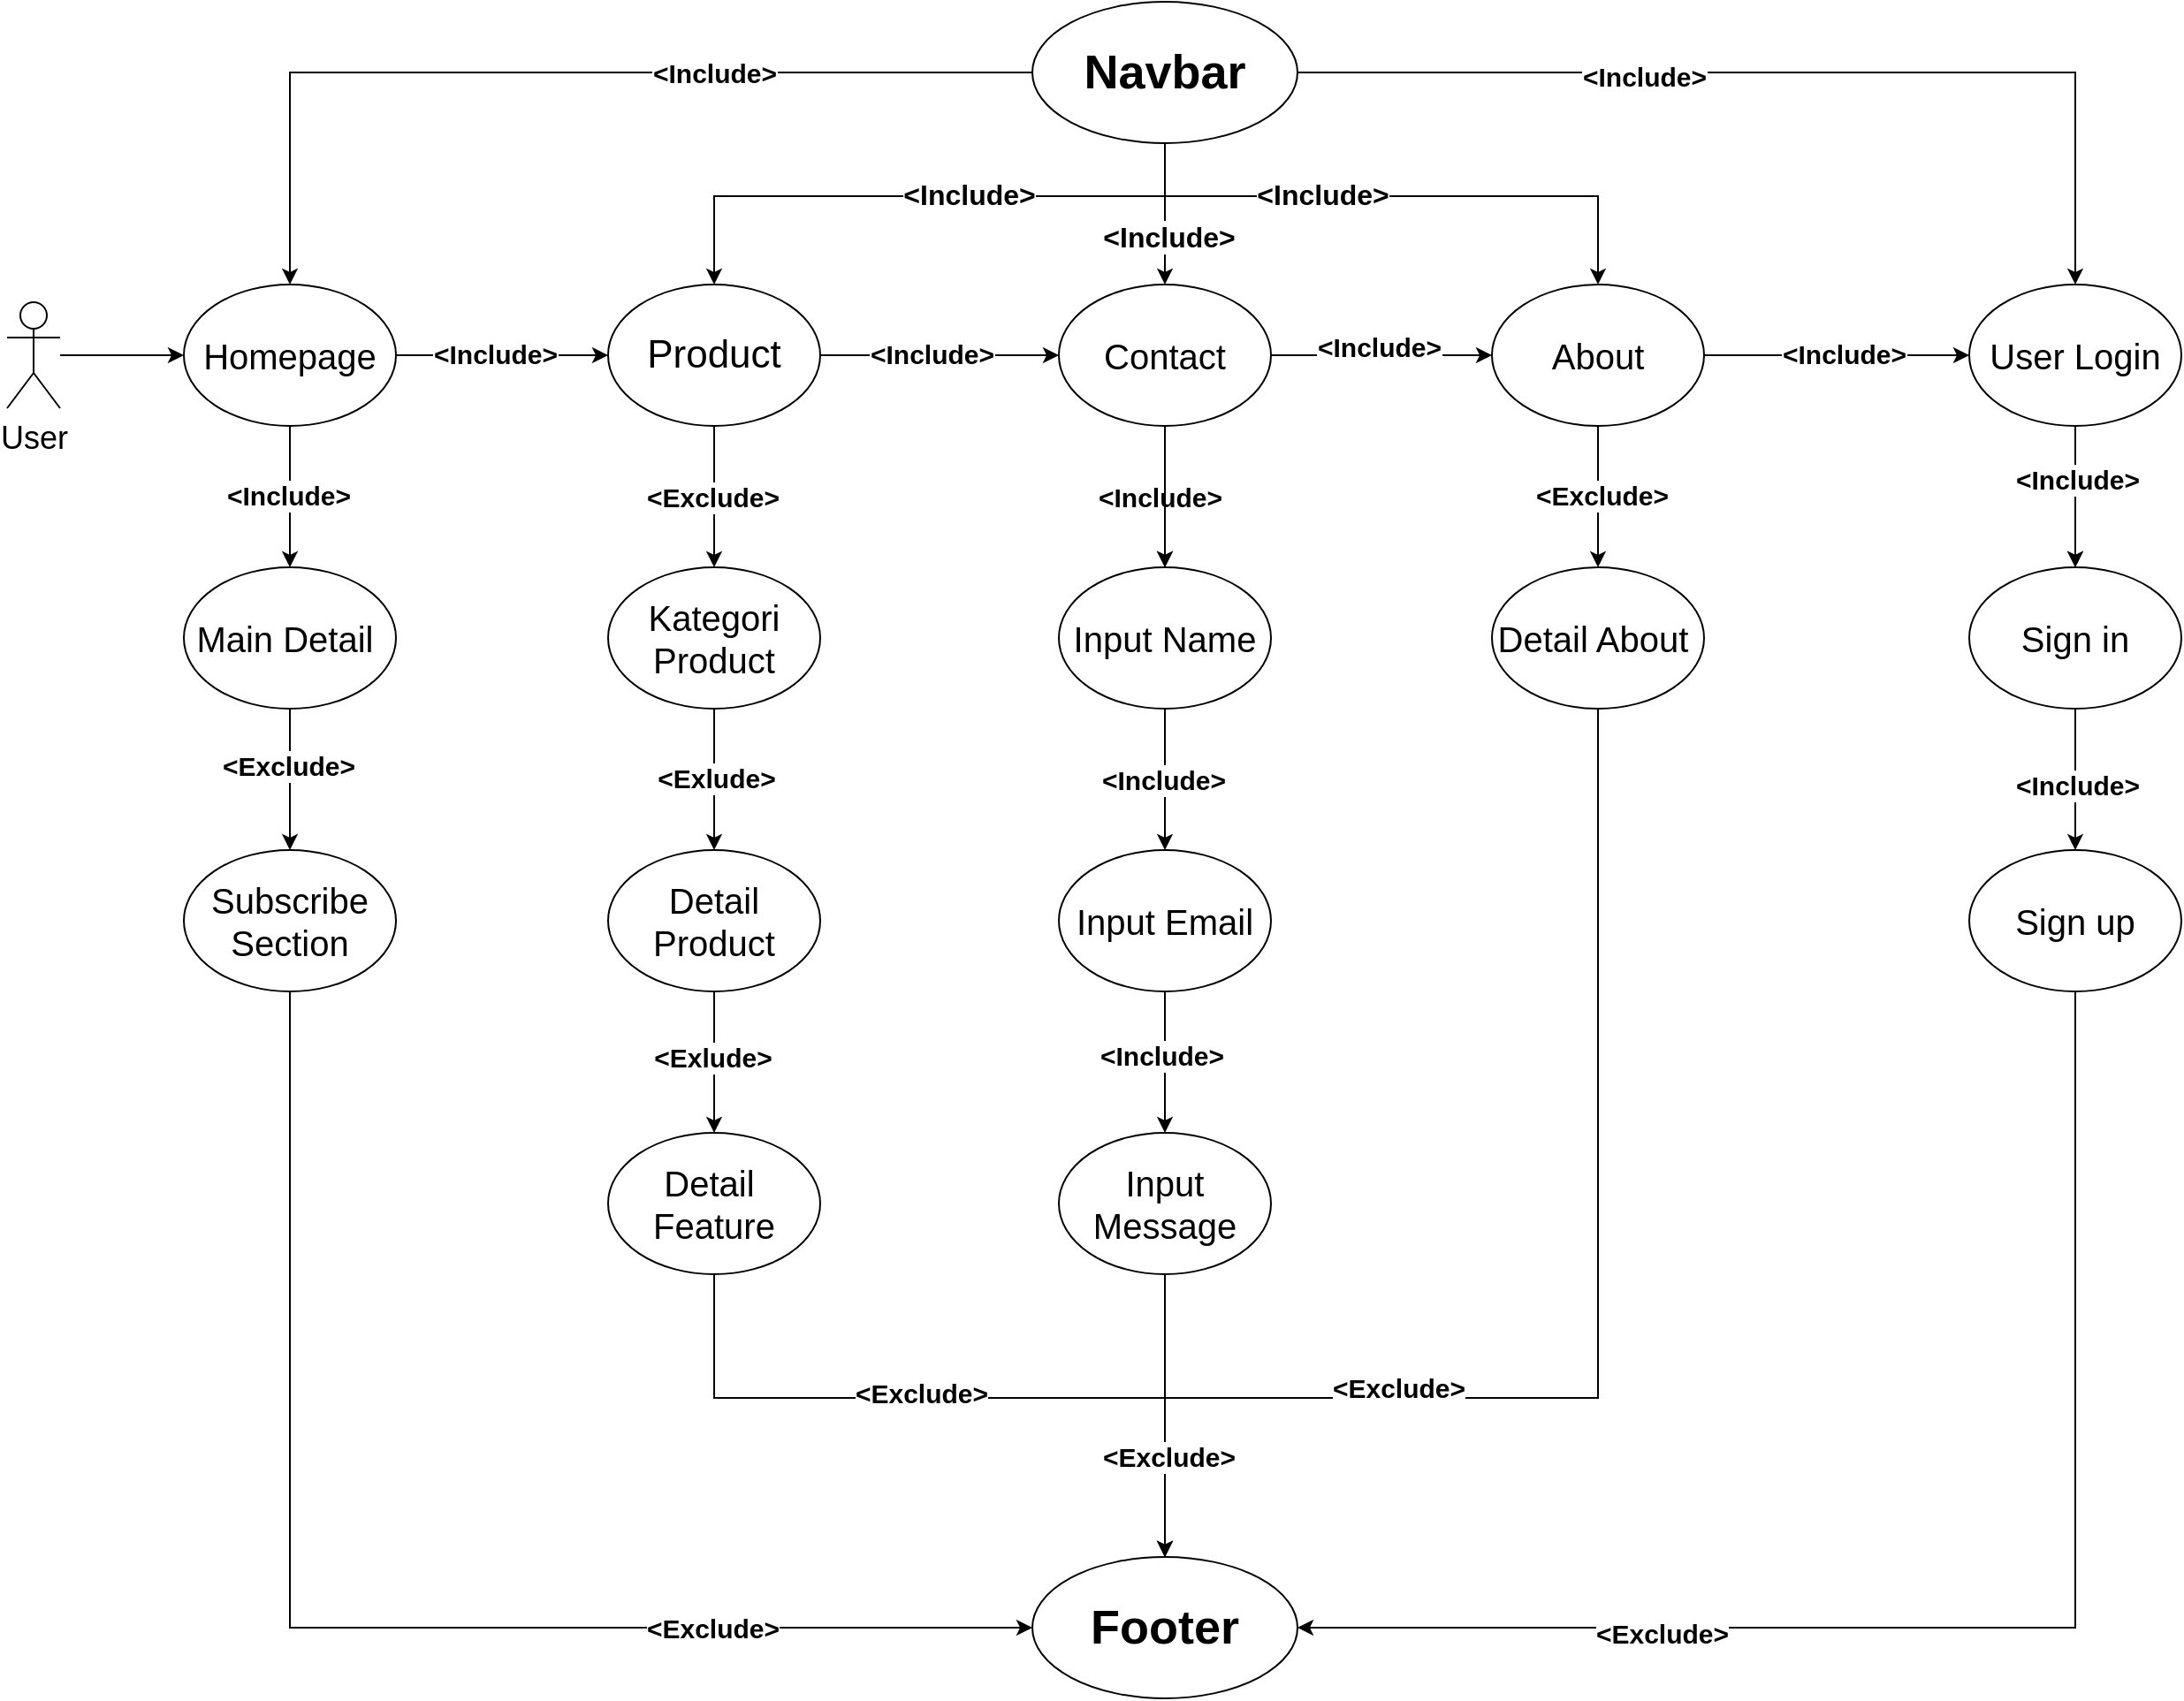 <mxfile version="24.7.8">
  <diagram name="Page-1" id="X-4c2eXo2sJgFwLeACjw">
    <mxGraphModel grid="1" page="1" gridSize="10" guides="1" tooltips="1" connect="1" arrows="1" fold="1" pageScale="1" pageWidth="850" pageHeight="1100" math="0" shadow="0">
      <root>
        <mxCell id="0" />
        <mxCell id="1" parent="0" />
        <mxCell id="jwciJcvfcXu_lwk04Na5-18" style="edgeStyle=orthogonalEdgeStyle;rounded=0;orthogonalLoop=1;jettySize=auto;html=1;" edge="1" parent="1" source="jwciJcvfcXu_lwk04Na5-15" target="jwciJcvfcXu_lwk04Na5-9">
          <mxGeometry relative="1" as="geometry" />
        </mxCell>
        <mxCell id="jwciJcvfcXu_lwk04Na5-19" style="edgeStyle=orthogonalEdgeStyle;rounded=0;orthogonalLoop=1;jettySize=auto;html=1;" edge="1" parent="1" source="jwciJcvfcXu_lwk04Na5-15" target="jwciJcvfcXu_lwk04Na5-11">
          <mxGeometry relative="1" as="geometry">
            <Array as="points">
              <mxPoint x="685" y="160" />
              <mxPoint x="930" y="160" />
            </Array>
          </mxGeometry>
        </mxCell>
        <mxCell id="jwciJcvfcXu_lwk04Na5-6" value="" style="edgeStyle=orthogonalEdgeStyle;rounded=0;orthogonalLoop=1;jettySize=auto;html=1;" edge="1" parent="1" source="jwciJcvfcXu_lwk04Na5-1" target="jwciJcvfcXu_lwk04Na5-5">
          <mxGeometry relative="1" as="geometry" />
        </mxCell>
        <mxCell id="jwciJcvfcXu_lwk04Na5-1" value="&lt;font style=&quot;font-size: 18px;&quot;&gt;User&lt;/font&gt;" style="shape=umlActor;verticalLabelPosition=bottom;verticalAlign=top;html=1;outlineConnect=0;" vertex="1" parent="1">
          <mxGeometry x="30" y="220" width="30" height="60" as="geometry" />
        </mxCell>
        <mxCell id="jwciJcvfcXu_lwk04Na5-8" value="" style="edgeStyle=orthogonalEdgeStyle;rounded=0;orthogonalLoop=1;jettySize=auto;html=1;" edge="1" parent="1" source="jwciJcvfcXu_lwk04Na5-5" target="jwciJcvfcXu_lwk04Na5-7">
          <mxGeometry relative="1" as="geometry" />
        </mxCell>
        <mxCell id="jwciJcvfcXu_lwk04Na5-50" value="&lt;b style=&quot;font-size: 15px;&quot;&gt;&amp;lt;Include&amp;gt;&lt;/b&gt;" style="edgeLabel;html=1;align=center;verticalAlign=middle;resizable=0;points=[];" vertex="1" connectable="0" parent="jwciJcvfcXu_lwk04Na5-8">
          <mxGeometry x="-0.05" y="1" relative="1" as="geometry">
            <mxPoint x="-1" as="offset" />
          </mxGeometry>
        </mxCell>
        <mxCell id="jwciJcvfcXu_lwk04Na5-22" value="" style="edgeStyle=orthogonalEdgeStyle;rounded=0;orthogonalLoop=1;jettySize=auto;html=1;" edge="1" parent="1" source="jwciJcvfcXu_lwk04Na5-5" target="jwciJcvfcXu_lwk04Na5-21">
          <mxGeometry relative="1" as="geometry" />
        </mxCell>
        <mxCell id="jwciJcvfcXu_lwk04Na5-48" value="&lt;b style=&quot;font-size: 15px;&quot;&gt;&amp;lt;Include&amp;gt;&lt;/b&gt;" style="edgeLabel;html=1;align=center;verticalAlign=middle;resizable=0;points=[];" vertex="1" connectable="0" parent="jwciJcvfcXu_lwk04Na5-22">
          <mxGeometry x="-0.016" y="-1" relative="1" as="geometry">
            <mxPoint y="-1" as="offset" />
          </mxGeometry>
        </mxCell>
        <mxCell id="jwciJcvfcXu_lwk04Na5-5" value="&lt;font style=&quot;font-size: 20px;&quot;&gt;Homepage&lt;/font&gt;" style="ellipse;whiteSpace=wrap;html=1;" vertex="1" parent="1">
          <mxGeometry x="130" y="210" width="120" height="80" as="geometry" />
        </mxCell>
        <mxCell id="jwciJcvfcXu_lwk04Na5-10" value="" style="edgeStyle=orthogonalEdgeStyle;rounded=0;orthogonalLoop=1;jettySize=auto;html=1;" edge="1" parent="1" source="jwciJcvfcXu_lwk04Na5-7" target="jwciJcvfcXu_lwk04Na5-9">
          <mxGeometry relative="1" as="geometry" />
        </mxCell>
        <mxCell id="jwciJcvfcXu_lwk04Na5-51" value="&lt;b style=&quot;font-size: 15px;&quot;&gt;&amp;lt;Include&amp;gt;&lt;/b&gt;" style="edgeLabel;html=1;align=center;verticalAlign=middle;resizable=0;points=[];" vertex="1" connectable="0" parent="jwciJcvfcXu_lwk04Na5-10">
          <mxGeometry x="-0.05" y="1" relative="1" as="geometry">
            <mxPoint x="-1" as="offset" />
          </mxGeometry>
        </mxCell>
        <mxCell id="jwciJcvfcXu_lwk04Na5-26" value="" style="edgeStyle=orthogonalEdgeStyle;rounded=0;orthogonalLoop=1;jettySize=auto;html=1;" edge="1" parent="1" source="jwciJcvfcXu_lwk04Na5-7" target="jwciJcvfcXu_lwk04Na5-25">
          <mxGeometry relative="1" as="geometry" />
        </mxCell>
        <mxCell id="jwciJcvfcXu_lwk04Na5-57" value="&lt;b style=&quot;font-size: 15px;&quot;&gt;&amp;lt;Exclude&amp;gt;&lt;/b&gt;" style="edgeLabel;html=1;align=center;verticalAlign=middle;resizable=0;points=[];" vertex="1" connectable="0" parent="jwciJcvfcXu_lwk04Na5-26">
          <mxGeometry x="-0.023" y="-1" relative="1" as="geometry">
            <mxPoint y="1" as="offset" />
          </mxGeometry>
        </mxCell>
        <mxCell id="jwciJcvfcXu_lwk04Na5-7" value="&lt;font style=&quot;font-size: 22px;&quot;&gt;Product&lt;/font&gt;" style="ellipse;whiteSpace=wrap;html=1;" vertex="1" parent="1">
          <mxGeometry x="370" y="210" width="120" height="80" as="geometry" />
        </mxCell>
        <mxCell id="jwciJcvfcXu_lwk04Na5-12" value="" style="edgeStyle=orthogonalEdgeStyle;rounded=0;orthogonalLoop=1;jettySize=auto;html=1;" edge="1" parent="1" source="jwciJcvfcXu_lwk04Na5-9" target="jwciJcvfcXu_lwk04Na5-11">
          <mxGeometry relative="1" as="geometry" />
        </mxCell>
        <mxCell id="jwciJcvfcXu_lwk04Na5-52" value="&lt;b style=&quot;font-size: 15px;&quot;&gt;&amp;lt;Include&amp;gt;&lt;/b&gt;" style="edgeLabel;html=1;align=center;verticalAlign=middle;resizable=0;points=[];" vertex="1" connectable="0" parent="jwciJcvfcXu_lwk04Na5-12">
          <mxGeometry x="-0.012" y="5" relative="1" as="geometry">
            <mxPoint x="-1" as="offset" />
          </mxGeometry>
        </mxCell>
        <mxCell id="jwciJcvfcXu_lwk04Na5-71" value="" style="edgeStyle=orthogonalEdgeStyle;rounded=0;orthogonalLoop=1;jettySize=auto;html=1;" edge="1" parent="1" source="jwciJcvfcXu_lwk04Na5-9" target="jwciJcvfcXu_lwk04Na5-70">
          <mxGeometry relative="1" as="geometry" />
        </mxCell>
        <mxCell id="jwciJcvfcXu_lwk04Na5-76" value="&lt;b style=&quot;font-size: 15px;&quot;&gt;&amp;lt;Include&amp;gt;&lt;/b&gt;" style="edgeLabel;html=1;align=center;verticalAlign=middle;resizable=0;points=[];" vertex="1" connectable="0" parent="jwciJcvfcXu_lwk04Na5-71">
          <mxGeometry x="-0.223" y="-3" relative="1" as="geometry">
            <mxPoint y="9" as="offset" />
          </mxGeometry>
        </mxCell>
        <mxCell id="jwciJcvfcXu_lwk04Na5-77" value="" style="edgeStyle=orthogonalEdgeStyle;rounded=0;orthogonalLoop=1;jettySize=auto;html=1;" edge="1" parent="1" source="jwciJcvfcXu_lwk04Na5-9" target="jwciJcvfcXu_lwk04Na5-70">
          <mxGeometry relative="1" as="geometry" />
        </mxCell>
        <mxCell id="jwciJcvfcXu_lwk04Na5-9" value="&lt;font style=&quot;font-size: 20px;&quot;&gt;Contact&lt;/font&gt;" style="ellipse;whiteSpace=wrap;html=1;" vertex="1" parent="1">
          <mxGeometry x="625" y="210" width="120" height="80" as="geometry" />
        </mxCell>
        <mxCell id="jwciJcvfcXu_lwk04Na5-14" value="" style="edgeStyle=orthogonalEdgeStyle;rounded=0;orthogonalLoop=1;jettySize=auto;html=1;" edge="1" parent="1" source="jwciJcvfcXu_lwk04Na5-11" target="jwciJcvfcXu_lwk04Na5-13">
          <mxGeometry relative="1" as="geometry" />
        </mxCell>
        <mxCell id="jwciJcvfcXu_lwk04Na5-53" value="&lt;b style=&quot;font-size: 15px;&quot;&gt;&amp;lt;Include&amp;gt;&lt;/b&gt;" style="edgeLabel;html=1;align=center;verticalAlign=middle;resizable=0;points=[];" vertex="1" connectable="0" parent="jwciJcvfcXu_lwk04Na5-14">
          <mxGeometry x="0.061" y="1" relative="1" as="geometry">
            <mxPoint x="-1" as="offset" />
          </mxGeometry>
        </mxCell>
        <mxCell id="jwciJcvfcXu_lwk04Na5-83" value="" style="edgeStyle=orthogonalEdgeStyle;rounded=0;orthogonalLoop=1;jettySize=auto;html=1;" edge="1" parent="1" source="jwciJcvfcXu_lwk04Na5-11" target="jwciJcvfcXu_lwk04Na5-82">
          <mxGeometry relative="1" as="geometry" />
        </mxCell>
        <mxCell id="jwciJcvfcXu_lwk04Na5-90" value="&lt;span style=&quot;color: rgba(0, 0, 0, 0); font-family: monospace; font-size: 0px; text-align: start; background-color: rgb(251, 251, 251);&quot;&gt;%3CmxGraphModel%3E%3Croot%3E%3CmxCell%20id%3D%220%22%2F%3E%3CmxCell%20id%3D%221%22%20parent%3D%220%22%2F%3E%3CmxCell%20id%3D%222%22%20value%3D%22%26lt%3Bfont%20style%3D%26quot%3Bfont-size%3A%2020px%3B%26quot%3B%26gt%3BDetail%20About%26amp%3Bnbsp%3B%26lt%3B%2Ffont%26gt%3B%22%20style%3D%22ellipse%3BwhiteSpace%3Dwrap%3Bhtml%3D1%3B%22%20vertex%3D%221%22%20parent%3D%221%22%3E%3CmxGeometry%20x%3D%22870%22%20y%3D%22370%22%20width%3D%22110%22%20height%3D%2280%22%20as%3D%22geometry%22%2F%3E%3C%2FmxCell%3E%3C%2Froot%3E%3C%2FmxGraphModel%3E&lt;/span&gt;" style="edgeLabel;html=1;align=center;verticalAlign=middle;resizable=0;points=[];" vertex="1" connectable="0" parent="jwciJcvfcXu_lwk04Na5-83">
          <mxGeometry x="-0.097" y="2" relative="1" as="geometry">
            <mxPoint y="-1" as="offset" />
          </mxGeometry>
        </mxCell>
        <mxCell id="jwciJcvfcXu_lwk04Na5-91" value="&lt;span style=&quot;color: rgba(0, 0, 0, 0); font-family: monospace; font-size: 0px; text-align: start; background-color: rgb(251, 251, 251);&quot;&gt;%3CmxGraphModel%3E%3Croot%3E%3CmxCell%20id%3D%220%22%2F%3E%3CmxCell%20id%3D%221%22%20parent%3D%220%22%2F%3E%3CmxCell%20id%3D%222%22%20value%3D%22%26lt%3Bfont%20style%3D%26quot%3Bfont-size%3A%2020px%3B%26quot%3B%26gt%3BDetail%20About%26amp%3Bnbsp%3B%26lt%3B%2Ffont%26gt%3B%22%20style%3D%22ellipse%3BwhiteSpace%3Dwrap%3Bhtml%3D1%3B%22%20vertex%3D%221%22%20parent%3D%221%22%3E%3CmxGeometry%20x%3D%22870%22%20y%3D%22370%22%20width%3D%22110%22%20height%3D%2280%22%20as%3D%22geometry%22%2F%3E%3C%2FmxCell%3E%3C%2Froot%3E%3C%2FmxGraphModel%3E&lt;/span&gt;" style="edgeLabel;html=1;align=center;verticalAlign=middle;resizable=0;points=[];" vertex="1" connectable="0" parent="jwciJcvfcXu_lwk04Na5-83">
          <mxGeometry x="0.028" relative="1" as="geometry">
            <mxPoint y="-1" as="offset" />
          </mxGeometry>
        </mxCell>
        <mxCell id="jwciJcvfcXu_lwk04Na5-92" value="&lt;b&gt;&lt;font style=&quot;font-size: 15px;&quot;&gt;&amp;lt;Exclude&amp;gt;&lt;/font&gt;&lt;/b&gt;" style="edgeLabel;html=1;align=center;verticalAlign=middle;resizable=0;points=[];" vertex="1" connectable="0" parent="jwciJcvfcXu_lwk04Na5-83">
          <mxGeometry x="-0.014" y="2" relative="1" as="geometry">
            <mxPoint y="-1" as="offset" />
          </mxGeometry>
        </mxCell>
        <mxCell id="jwciJcvfcXu_lwk04Na5-11" value="&lt;font style=&quot;font-size: 20px;&quot;&gt;About&lt;/font&gt;" style="ellipse;whiteSpace=wrap;html=1;" vertex="1" parent="1">
          <mxGeometry x="870" y="210" width="120" height="80" as="geometry" />
        </mxCell>
        <mxCell id="jwciJcvfcXu_lwk04Na5-30" value="" style="edgeStyle=orthogonalEdgeStyle;rounded=0;orthogonalLoop=1;jettySize=auto;html=1;" edge="1" parent="1" source="jwciJcvfcXu_lwk04Na5-13" target="jwciJcvfcXu_lwk04Na5-29">
          <mxGeometry relative="1" as="geometry" />
        </mxCell>
        <mxCell id="jwciJcvfcXu_lwk04Na5-45" value="" style="edgeStyle=orthogonalEdgeStyle;rounded=0;orthogonalLoop=1;jettySize=auto;html=1;" edge="1" parent="1" source="jwciJcvfcXu_lwk04Na5-13" target="jwciJcvfcXu_lwk04Na5-29">
          <mxGeometry relative="1" as="geometry" />
        </mxCell>
        <mxCell id="jwciJcvfcXu_lwk04Na5-46" value="&lt;b style=&quot;font-size: 15px;&quot;&gt;&amp;lt;Include&amp;gt;&lt;/b&gt;" style="edgeLabel;html=1;align=center;verticalAlign=middle;resizable=0;points=[];" vertex="1" connectable="0" parent="jwciJcvfcXu_lwk04Na5-45">
          <mxGeometry x="-0.262" y="1" relative="1" as="geometry">
            <mxPoint as="offset" />
          </mxGeometry>
        </mxCell>
        <mxCell id="jwciJcvfcXu_lwk04Na5-13" value="&lt;font style=&quot;font-size: 20px;&quot;&gt;User Login&lt;/font&gt;" style="ellipse;whiteSpace=wrap;html=1;" vertex="1" parent="1">
          <mxGeometry x="1140" y="210" width="120" height="80" as="geometry" />
        </mxCell>
        <mxCell id="jwciJcvfcXu_lwk04Na5-16" style="edgeStyle=orthogonalEdgeStyle;rounded=0;orthogonalLoop=1;jettySize=auto;html=1;entryX=0.5;entryY=0;entryDx=0;entryDy=0;fontStyle=1" edge="1" parent="1" source="jwciJcvfcXu_lwk04Na5-15" target="jwciJcvfcXu_lwk04Na5-5">
          <mxGeometry relative="1" as="geometry" />
        </mxCell>
        <mxCell id="jwciJcvfcXu_lwk04Na5-38" value="&lt;font style=&quot;font-size: 15px;&quot;&gt;&lt;b&gt;&amp;lt;Include&amp;gt;&lt;/b&gt;&lt;/font&gt;" style="edgeLabel;html=1;align=center;verticalAlign=middle;resizable=0;points=[];" vertex="1" connectable="0" parent="jwciJcvfcXu_lwk04Na5-16">
          <mxGeometry x="-0.333" relative="1" as="geometry">
            <mxPoint as="offset" />
          </mxGeometry>
        </mxCell>
        <mxCell id="jwciJcvfcXu_lwk04Na5-17" style="edgeStyle=orthogonalEdgeStyle;rounded=0;orthogonalLoop=1;jettySize=auto;html=1;" edge="1" parent="1" source="jwciJcvfcXu_lwk04Na5-15" target="jwciJcvfcXu_lwk04Na5-7">
          <mxGeometry relative="1" as="geometry">
            <Array as="points">
              <mxPoint x="685" y="160" />
              <mxPoint x="430" y="160" />
            </Array>
          </mxGeometry>
        </mxCell>
        <mxCell id="jwciJcvfcXu_lwk04Na5-42" value="&lt;font style=&quot;font-size: 16px;&quot;&gt;&lt;b&gt;&amp;lt;Include&amp;gt;&lt;/b&gt;&lt;/font&gt;" style="edgeLabel;html=1;align=center;verticalAlign=middle;resizable=0;points=[];" vertex="1" connectable="0" parent="jwciJcvfcXu_lwk04Na5-17">
          <mxGeometry x="-0.158" y="-1" relative="1" as="geometry">
            <mxPoint as="offset" />
          </mxGeometry>
        </mxCell>
        <mxCell id="jwciJcvfcXu_lwk04Na5-43" value="&lt;font style=&quot;font-size: 16px;&quot;&gt;&lt;b&gt;&amp;lt;Include&amp;gt;&lt;/b&gt;&lt;/font&gt;" style="edgeLabel;html=1;align=center;verticalAlign=middle;resizable=0;points=[];" vertex="1" connectable="0" parent="jwciJcvfcXu_lwk04Na5-17">
          <mxGeometry x="-0.158" y="-1" relative="1" as="geometry">
            <mxPoint x="200" as="offset" />
          </mxGeometry>
        </mxCell>
        <mxCell id="jwciJcvfcXu_lwk04Na5-44" value="&lt;font style=&quot;font-size: 16px;&quot;&gt;&lt;b&gt;&amp;lt;Include&amp;gt;&lt;/b&gt;&lt;/font&gt;" style="edgeLabel;html=1;align=center;verticalAlign=middle;resizable=0;points=[];" vertex="1" connectable="0" parent="jwciJcvfcXu_lwk04Na5-17">
          <mxGeometry x="-0.158" y="-1" relative="1" as="geometry">
            <mxPoint x="113" y="24" as="offset" />
          </mxGeometry>
        </mxCell>
        <mxCell id="jwciJcvfcXu_lwk04Na5-20" style="edgeStyle=orthogonalEdgeStyle;rounded=0;orthogonalLoop=1;jettySize=auto;html=1;" edge="1" parent="1" source="jwciJcvfcXu_lwk04Na5-15" target="jwciJcvfcXu_lwk04Na5-13">
          <mxGeometry relative="1" as="geometry" />
        </mxCell>
        <mxCell id="jwciJcvfcXu_lwk04Na5-41" value="&lt;span style=&quot;font-size: 15px;&quot;&gt;&lt;b&gt;&amp;lt;Include&amp;gt;&lt;/b&gt;&lt;/span&gt;" style="edgeLabel;html=1;align=center;verticalAlign=middle;resizable=0;points=[];" vertex="1" connectable="0" parent="jwciJcvfcXu_lwk04Na5-20">
          <mxGeometry x="-0.264" y="-2" relative="1" as="geometry">
            <mxPoint x="-10" as="offset" />
          </mxGeometry>
        </mxCell>
        <mxCell id="jwciJcvfcXu_lwk04Na5-15" value="&lt;font size=&quot;1&quot; style=&quot;&quot;&gt;&lt;b style=&quot;font-size: 27px;&quot;&gt;Navbar&lt;/b&gt;&lt;/font&gt;" style="ellipse;whiteSpace=wrap;html=1;" vertex="1" parent="1">
          <mxGeometry x="610" y="50" width="150" height="80" as="geometry" />
        </mxCell>
        <mxCell id="jwciJcvfcXu_lwk04Na5-24" value="" style="edgeStyle=orthogonalEdgeStyle;rounded=0;orthogonalLoop=1;jettySize=auto;html=1;" edge="1" parent="1" source="jwciJcvfcXu_lwk04Na5-21" target="jwciJcvfcXu_lwk04Na5-23">
          <mxGeometry relative="1" as="geometry" />
        </mxCell>
        <mxCell id="jwciJcvfcXu_lwk04Na5-49" value="&lt;b style=&quot;font-size: 15px;&quot;&gt;&amp;lt;Exclude&amp;gt;&lt;/b&gt;" style="edgeLabel;html=1;align=center;verticalAlign=middle;resizable=0;points=[];" vertex="1" connectable="0" parent="jwciJcvfcXu_lwk04Na5-24">
          <mxGeometry x="-0.17" y="-1" relative="1" as="geometry">
            <mxPoint y="-1" as="offset" />
          </mxGeometry>
        </mxCell>
        <mxCell id="jwciJcvfcXu_lwk04Na5-21" value="&lt;font style=&quot;font-size: 20px;&quot;&gt;Main Detail&amp;nbsp;&lt;/font&gt;" style="ellipse;whiteSpace=wrap;html=1;" vertex="1" parent="1">
          <mxGeometry x="130" y="370" width="120" height="80" as="geometry" />
        </mxCell>
        <mxCell id="jwciJcvfcXu_lwk04Na5-84" style="edgeStyle=orthogonalEdgeStyle;rounded=0;orthogonalLoop=1;jettySize=auto;html=1;" edge="1" parent="1" source="jwciJcvfcXu_lwk04Na5-23" target="jwciJcvfcXu_lwk04Na5-55">
          <mxGeometry relative="1" as="geometry">
            <Array as="points">
              <mxPoint x="190" y="970" />
            </Array>
          </mxGeometry>
        </mxCell>
        <mxCell id="jwciJcvfcXu_lwk04Na5-98" value="&lt;b&gt;&lt;font style=&quot;font-size: 15px;&quot;&gt;&amp;lt;Exclude&amp;gt;&lt;/font&gt;&lt;/b&gt;" style="edgeLabel;html=1;align=center;verticalAlign=middle;resizable=0;points=[];" vertex="1" connectable="0" parent="jwciJcvfcXu_lwk04Na5-84">
          <mxGeometry x="0.534" relative="1" as="geometry">
            <mxPoint as="offset" />
          </mxGeometry>
        </mxCell>
        <mxCell id="jwciJcvfcXu_lwk04Na5-23" value="&lt;font style=&quot;font-size: 20px;&quot;&gt;Subscribe Section&lt;/font&gt;" style="ellipse;whiteSpace=wrap;html=1;" vertex="1" parent="1">
          <mxGeometry x="130" y="530" width="120" height="80" as="geometry" />
        </mxCell>
        <mxCell id="jwciJcvfcXu_lwk04Na5-28" value="" style="edgeStyle=orthogonalEdgeStyle;rounded=0;orthogonalLoop=1;jettySize=auto;html=1;" edge="1" parent="1" source="jwciJcvfcXu_lwk04Na5-25" target="jwciJcvfcXu_lwk04Na5-27">
          <mxGeometry relative="1" as="geometry" />
        </mxCell>
        <mxCell id="jwciJcvfcXu_lwk04Na5-58" value="&lt;b style=&quot;font-size: 15px;&quot;&gt;&amp;lt;Exlude&amp;gt;&lt;/b&gt;" style="edgeLabel;html=1;align=center;verticalAlign=middle;resizable=0;points=[];" vertex="1" connectable="0" parent="jwciJcvfcXu_lwk04Na5-28">
          <mxGeometry x="-0.065" y="1" relative="1" as="geometry">
            <mxPoint y="1" as="offset" />
          </mxGeometry>
        </mxCell>
        <mxCell id="jwciJcvfcXu_lwk04Na5-25" value="&lt;font style=&quot;font-size: 20px;&quot;&gt;Kategori Product&lt;/font&gt;" style="ellipse;whiteSpace=wrap;html=1;" vertex="1" parent="1">
          <mxGeometry x="370" y="370" width="120" height="80" as="geometry" />
        </mxCell>
        <mxCell id="jwciJcvfcXu_lwk04Na5-67" value="" style="edgeStyle=orthogonalEdgeStyle;rounded=0;orthogonalLoop=1;jettySize=auto;html=1;" edge="1" parent="1" source="jwciJcvfcXu_lwk04Na5-27" target="jwciJcvfcXu_lwk04Na5-66">
          <mxGeometry relative="1" as="geometry" />
        </mxCell>
        <mxCell id="jwciJcvfcXu_lwk04Na5-69" value="&lt;b style=&quot;font-size: 15px;&quot;&gt;&amp;lt;Exlude&amp;gt;&lt;/b&gt;" style="edgeLabel;html=1;align=center;verticalAlign=middle;resizable=0;points=[];" vertex="1" connectable="0" parent="jwciJcvfcXu_lwk04Na5-67">
          <mxGeometry x="-0.075" y="-1" relative="1" as="geometry">
            <mxPoint as="offset" />
          </mxGeometry>
        </mxCell>
        <mxCell id="jwciJcvfcXu_lwk04Na5-27" value="&lt;font style=&quot;font-size: 20px;&quot;&gt;Detail Product&lt;/font&gt;" style="ellipse;whiteSpace=wrap;html=1;" vertex="1" parent="1">
          <mxGeometry x="370" y="530" width="120" height="80" as="geometry" />
        </mxCell>
        <mxCell id="jwciJcvfcXu_lwk04Na5-32" value="" style="edgeStyle=orthogonalEdgeStyle;rounded=0;orthogonalLoop=1;jettySize=auto;html=1;" edge="1" parent="1" source="jwciJcvfcXu_lwk04Na5-29" target="jwciJcvfcXu_lwk04Na5-31">
          <mxGeometry relative="1" as="geometry" />
        </mxCell>
        <mxCell id="jwciJcvfcXu_lwk04Na5-47" value="&lt;b style=&quot;font-size: 15px;&quot;&gt;&amp;lt;Include&amp;gt;&lt;/b&gt;" style="edgeLabel;html=1;align=center;verticalAlign=middle;resizable=0;points=[];" vertex="1" connectable="0" parent="jwciJcvfcXu_lwk04Na5-32">
          <mxGeometry x="0.064" y="1" relative="1" as="geometry">
            <mxPoint as="offset" />
          </mxGeometry>
        </mxCell>
        <mxCell id="jwciJcvfcXu_lwk04Na5-29" value="&lt;font style=&quot;font-size: 20px;&quot;&gt;Sign in&lt;/font&gt;" style="ellipse;whiteSpace=wrap;html=1;" vertex="1" parent="1">
          <mxGeometry x="1140" y="370" width="120" height="80" as="geometry" />
        </mxCell>
        <mxCell id="jwciJcvfcXu_lwk04Na5-89" style="edgeStyle=orthogonalEdgeStyle;rounded=0;orthogonalLoop=1;jettySize=auto;html=1;entryX=1;entryY=0.5;entryDx=0;entryDy=0;" edge="1" parent="1" source="jwciJcvfcXu_lwk04Na5-31" target="jwciJcvfcXu_lwk04Na5-55">
          <mxGeometry relative="1" as="geometry">
            <Array as="points">
              <mxPoint x="1200" y="970" />
            </Array>
          </mxGeometry>
        </mxCell>
        <mxCell id="jwciJcvfcXu_lwk04Na5-97" value="&lt;b&gt;&lt;font style=&quot;font-size: 15px;&quot;&gt;&amp;lt;Exclude&amp;gt;&lt;/font&gt;&lt;/b&gt;" style="edgeLabel;html=1;align=center;verticalAlign=middle;resizable=0;points=[];" vertex="1" connectable="0" parent="jwciJcvfcXu_lwk04Na5-89">
          <mxGeometry x="0.486" y="3" relative="1" as="geometry">
            <mxPoint as="offset" />
          </mxGeometry>
        </mxCell>
        <mxCell id="jwciJcvfcXu_lwk04Na5-31" value="&lt;font style=&quot;font-size: 20px;&quot;&gt;Sign up&lt;/font&gt;" style="ellipse;whiteSpace=wrap;html=1;" vertex="1" parent="1">
          <mxGeometry x="1140" y="530" width="120" height="80" as="geometry" />
        </mxCell>
        <mxCell id="jwciJcvfcXu_lwk04Na5-55" value="&lt;font size=&quot;1&quot; style=&quot;&quot;&gt;&lt;b style=&quot;font-size: 27px;&quot;&gt;Footer&lt;/b&gt;&lt;/font&gt;" style="ellipse;whiteSpace=wrap;html=1;" vertex="1" parent="1">
          <mxGeometry x="610" y="930" width="150" height="80" as="geometry" />
        </mxCell>
        <mxCell id="jwciJcvfcXu_lwk04Na5-85" style="edgeStyle=orthogonalEdgeStyle;rounded=0;orthogonalLoop=1;jettySize=auto;html=1;" edge="1" parent="1" source="jwciJcvfcXu_lwk04Na5-66" target="jwciJcvfcXu_lwk04Na5-55">
          <mxGeometry relative="1" as="geometry">
            <Array as="points">
              <mxPoint x="430" y="840" />
              <mxPoint x="685" y="840" />
            </Array>
          </mxGeometry>
        </mxCell>
        <mxCell id="jwciJcvfcXu_lwk04Na5-95" value="&lt;b&gt;&lt;font style=&quot;font-size: 15px;&quot;&gt;&amp;lt;Exclude&amp;gt;&lt;/font&gt;&lt;/b&gt;" style="edgeLabel;html=1;align=center;verticalAlign=middle;resizable=0;points=[];" vertex="1" connectable="0" parent="jwciJcvfcXu_lwk04Na5-85">
          <mxGeometry x="-0.099" y="3" relative="1" as="geometry">
            <mxPoint as="offset" />
          </mxGeometry>
        </mxCell>
        <mxCell id="jwciJcvfcXu_lwk04Na5-66" value="&lt;font style=&quot;font-size: 20px;&quot;&gt;Detail&amp;nbsp;&lt;/font&gt;&lt;div&gt;&lt;span style=&quot;font-size: 20px;&quot;&gt;Feature&lt;/span&gt;&lt;/div&gt;" style="ellipse;whiteSpace=wrap;html=1;" vertex="1" parent="1">
          <mxGeometry x="370" y="690" width="120" height="80" as="geometry" />
        </mxCell>
        <mxCell id="jwciJcvfcXu_lwk04Na5-73" value="" style="edgeStyle=orthogonalEdgeStyle;rounded=0;orthogonalLoop=1;jettySize=auto;html=1;" edge="1" parent="1" source="jwciJcvfcXu_lwk04Na5-70" target="jwciJcvfcXu_lwk04Na5-72">
          <mxGeometry relative="1" as="geometry" />
        </mxCell>
        <mxCell id="jwciJcvfcXu_lwk04Na5-78" value="&lt;b style=&quot;font-size: 15px;&quot;&gt;&amp;lt;Include&amp;gt;&lt;/b&gt;" style="edgeLabel;html=1;align=center;verticalAlign=middle;resizable=0;points=[];" vertex="1" connectable="0" parent="jwciJcvfcXu_lwk04Na5-73">
          <mxGeometry x="-0.005" y="-1" relative="1" as="geometry">
            <mxPoint as="offset" />
          </mxGeometry>
        </mxCell>
        <mxCell id="jwciJcvfcXu_lwk04Na5-70" value="&lt;font style=&quot;font-size: 20px;&quot;&gt;Input Name&lt;/font&gt;" style="ellipse;whiteSpace=wrap;html=1;" vertex="1" parent="1">
          <mxGeometry x="625" y="370" width="120" height="80" as="geometry" />
        </mxCell>
        <mxCell id="jwciJcvfcXu_lwk04Na5-75" value="" style="edgeStyle=orthogonalEdgeStyle;rounded=0;orthogonalLoop=1;jettySize=auto;html=1;" edge="1" parent="1" source="jwciJcvfcXu_lwk04Na5-72" target="jwciJcvfcXu_lwk04Na5-74">
          <mxGeometry relative="1" as="geometry" />
        </mxCell>
        <mxCell id="jwciJcvfcXu_lwk04Na5-79" value="&lt;b style=&quot;font-size: 15px;&quot;&gt;&amp;lt;Include&amp;gt;&lt;/b&gt;" style="edgeLabel;html=1;align=center;verticalAlign=middle;resizable=0;points=[];" vertex="1" connectable="0" parent="jwciJcvfcXu_lwk04Na5-75">
          <mxGeometry x="-0.105" y="-2" relative="1" as="geometry">
            <mxPoint as="offset" />
          </mxGeometry>
        </mxCell>
        <mxCell id="jwciJcvfcXu_lwk04Na5-72" value="&lt;font style=&quot;font-size: 20px;&quot;&gt;Input Email&lt;/font&gt;" style="ellipse;whiteSpace=wrap;html=1;" vertex="1" parent="1">
          <mxGeometry x="625" y="530" width="120" height="80" as="geometry" />
        </mxCell>
        <mxCell id="jwciJcvfcXu_lwk04Na5-87" style="edgeStyle=orthogonalEdgeStyle;rounded=0;orthogonalLoop=1;jettySize=auto;html=1;" edge="1" parent="1" source="jwciJcvfcXu_lwk04Na5-74" target="jwciJcvfcXu_lwk04Na5-55">
          <mxGeometry relative="1" as="geometry" />
        </mxCell>
        <mxCell id="jwciJcvfcXu_lwk04Na5-74" value="&lt;font style=&quot;font-size: 20px;&quot;&gt;Input Message&lt;/font&gt;" style="ellipse;whiteSpace=wrap;html=1;" vertex="1" parent="1">
          <mxGeometry x="625" y="690" width="120" height="80" as="geometry" />
        </mxCell>
        <mxCell id="jwciJcvfcXu_lwk04Na5-88" style="edgeStyle=orthogonalEdgeStyle;rounded=0;orthogonalLoop=1;jettySize=auto;html=1;" edge="1" parent="1" source="jwciJcvfcXu_lwk04Na5-82" target="jwciJcvfcXu_lwk04Na5-55">
          <mxGeometry relative="1" as="geometry">
            <Array as="points">
              <mxPoint x="930" y="840" />
              <mxPoint x="685" y="840" />
            </Array>
          </mxGeometry>
        </mxCell>
        <mxCell id="jwciJcvfcXu_lwk04Na5-94" value="&lt;b&gt;&lt;font style=&quot;font-size: 15px;&quot;&gt;&amp;lt;Exclude&amp;gt;&lt;/font&gt;&lt;/b&gt;" style="edgeLabel;html=1;align=center;verticalAlign=middle;resizable=0;points=[];" vertex="1" connectable="0" parent="jwciJcvfcXu_lwk04Na5-88">
          <mxGeometry x="0.388" y="-6" relative="1" as="geometry">
            <mxPoint as="offset" />
          </mxGeometry>
        </mxCell>
        <mxCell id="jwciJcvfcXu_lwk04Na5-96" value="&lt;b&gt;&lt;font style=&quot;font-size: 15px;&quot;&gt;&amp;lt;Exclude&amp;gt;&lt;/font&gt;&lt;/b&gt;" style="edgeLabel;html=1;align=center;verticalAlign=middle;resizable=0;points=[];" vertex="1" connectable="0" parent="jwciJcvfcXu_lwk04Na5-88">
          <mxGeometry x="0.838" y="2" relative="1" as="geometry">
            <mxPoint y="1" as="offset" />
          </mxGeometry>
        </mxCell>
        <mxCell id="jwciJcvfcXu_lwk04Na5-82" value="&lt;font style=&quot;font-size: 20px;&quot;&gt;Detail About&amp;nbsp;&lt;/font&gt;" style="ellipse;whiteSpace=wrap;html=1;" vertex="1" parent="1">
          <mxGeometry x="870" y="370" width="120" height="80" as="geometry" />
        </mxCell>
      </root>
    </mxGraphModel>
  </diagram>
</mxfile>
